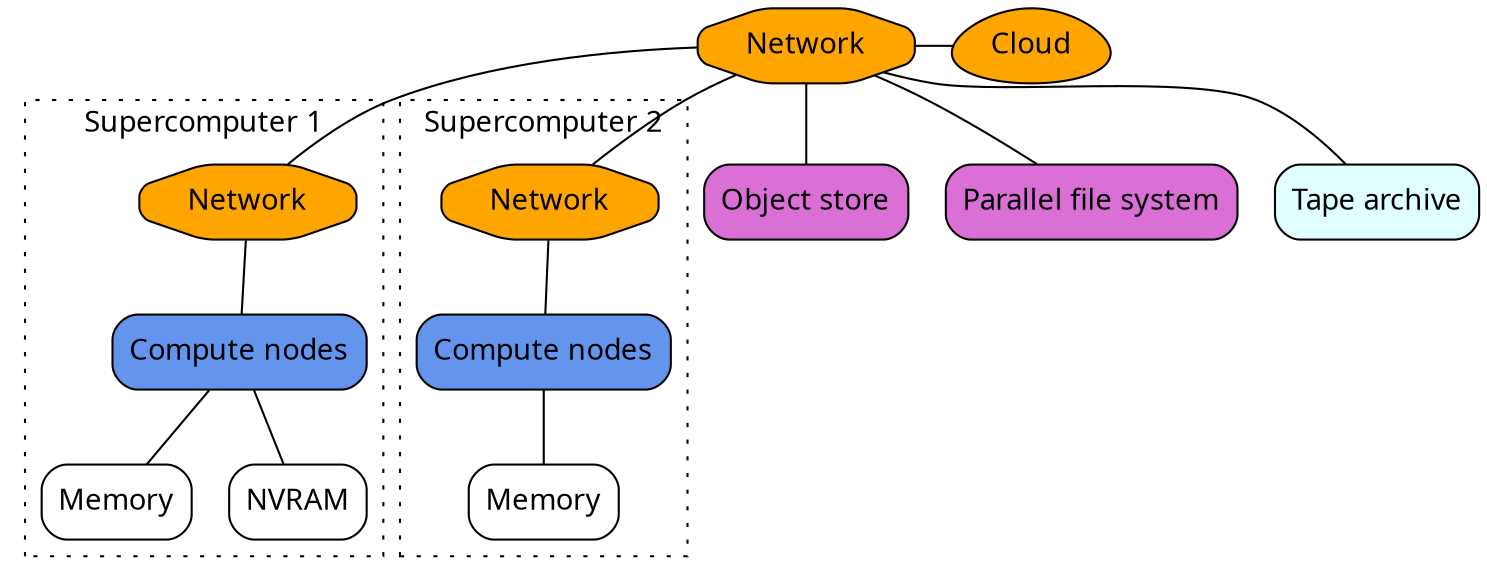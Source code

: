 graph changed {
  graph [fontname = "sans serif"];
  node [fontname = "sans serif", shape=box, style="filled, rounded"];
  edge [fontname = "sans serif"];

  subgraph cluster_computer1 {
    label = "Supercomputer 1";
    graph[style=dotted];

    {rank = same;
    "Compute nodes 1" [label="Compute nodes", fillcolor="cornflowerblue"];
    }
    {rank = same;
    "Memory 1" [label="Memory", fillcolor="white"];
    "NVRAM 1"  [label="NVRAM", fillcolor="white"];
    }
    "Compute nodes 1" -- "Memory 1";
    "Compute nodes 1" -- "NVRAM 1";

    "Network 1" [shape="octagon", label="Network", fillcolor="orange"];
    "Network 1" -- "Compute nodes 1";
  }

  subgraph cluster_computer2 {
    label = "Supercomputer 2";
    graph[style=dotted];

    {rank = same;
    "Compute nodes 2" [label="Compute nodes", fillcolor="cornflowerblue"];
    }
    {rank = same;
    "Memory 2" [label="Memory", fillcolor="white"];
    }
    "Compute nodes 2" -- "Memory 2";

    "Network 2" [shape="octagon",  label="Network", fillcolor="orange"];
    "Network 2" -- "Compute nodes 2";
  }


  {rank = same;

  "Object store" [fillcolor="orchid"];
  "Parallel file system" [fillcolor="orchid"];

  "Tape archive" [fillcolor="lightcyan"];
  }

  {rank = same;
    "Network" [shape="octagon", fillcolor="orange"];
    "Cloud"  [shape="egg", fillcolor="orange"];
  }

  "Network" -- "Cloud";
  "Network" -- "Tape archive";
  "Network" -- "Network 1";
  "Network" -- "Network 2";
  "Network" -- "Parallel file system";
  "Network" -- "Object store";
}

